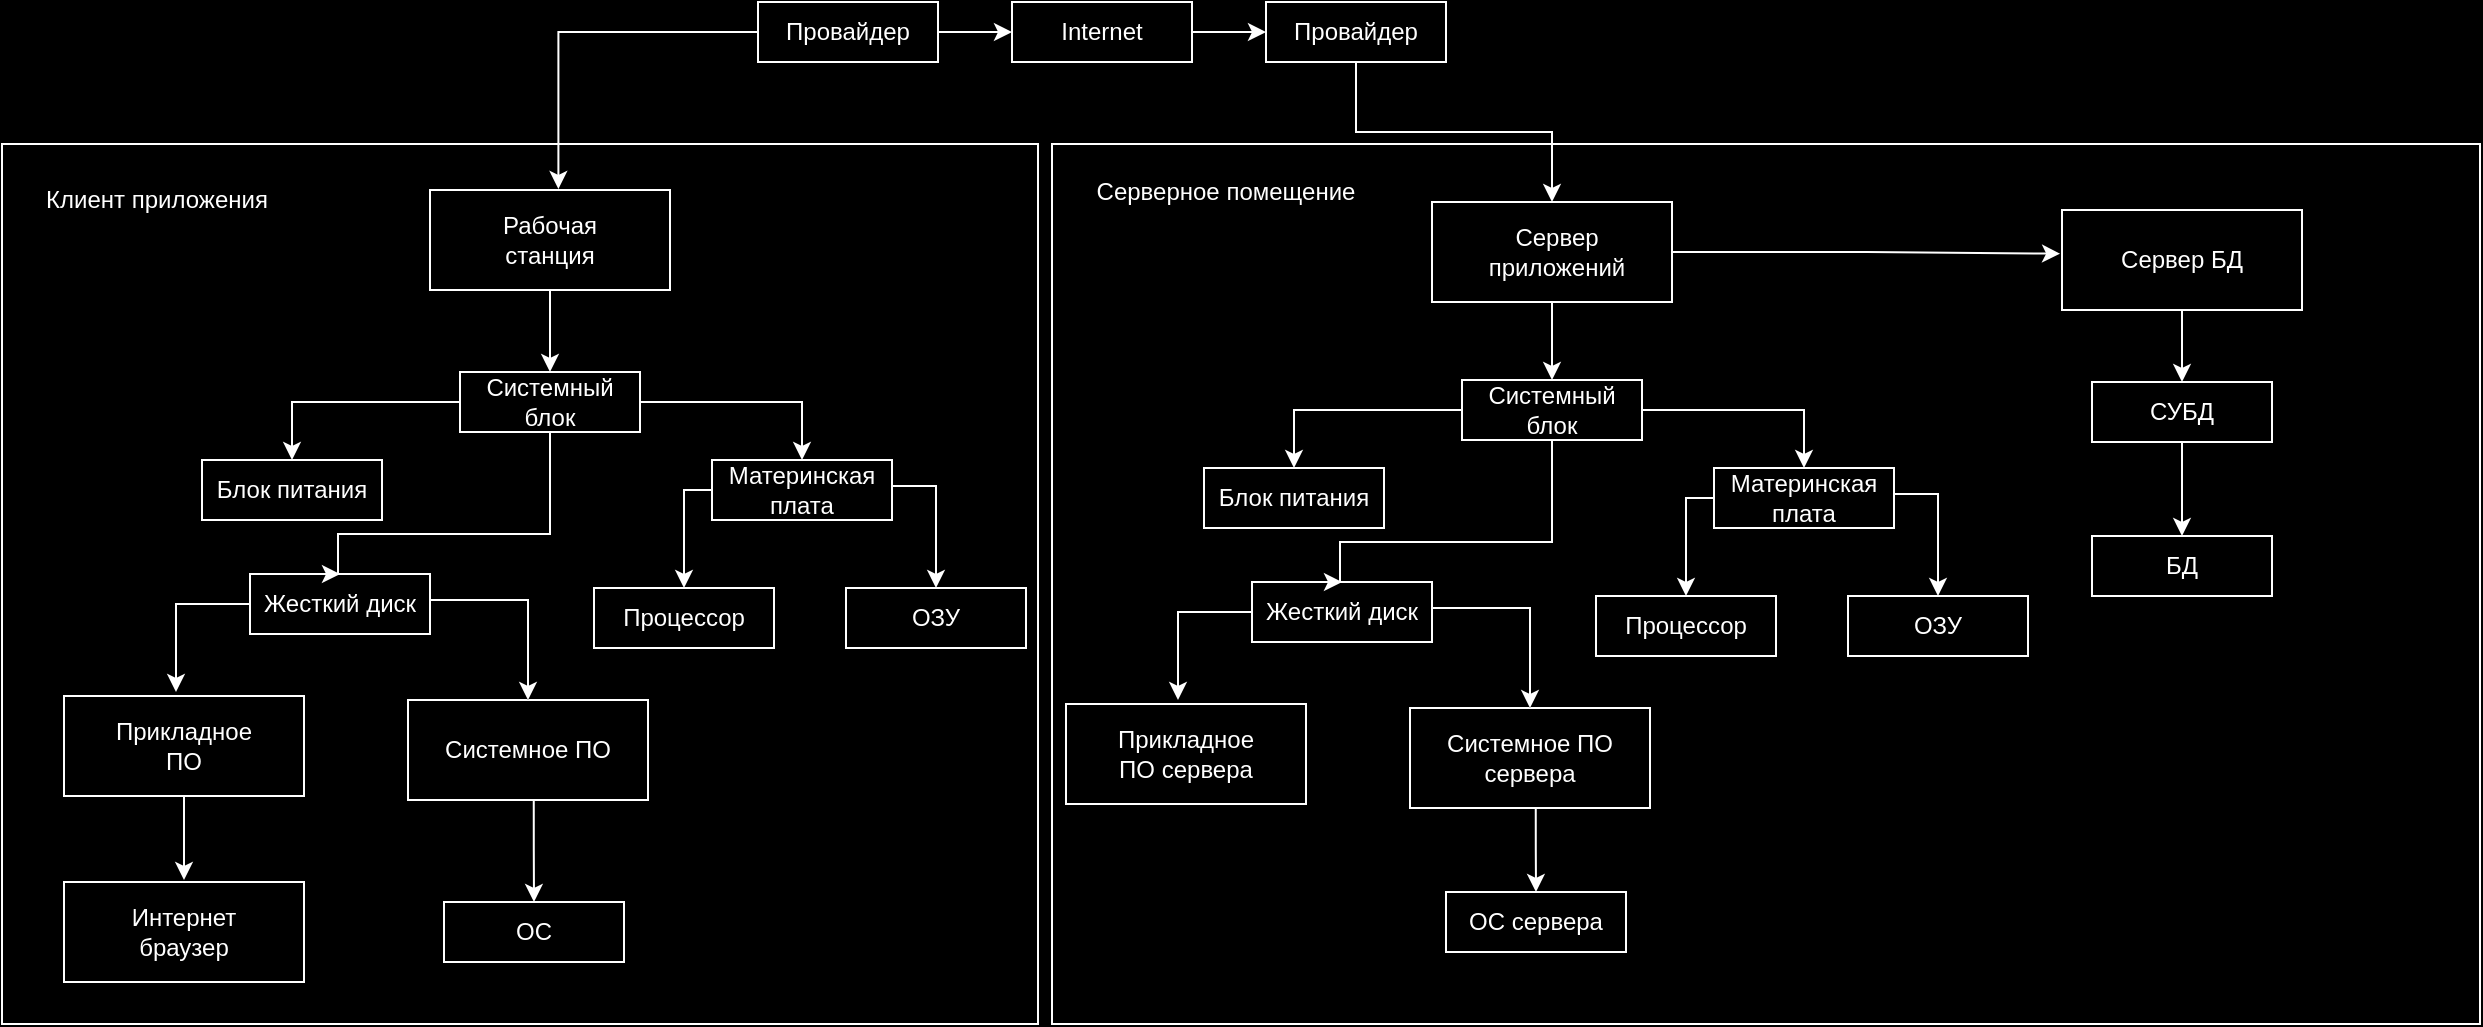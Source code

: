 <mxfile version="24.2.8" type="github">
  <diagram name="Страница — 1" id="hpUHdl1zomnQbweaVrOs">
    <mxGraphModel dx="191" dy="541" grid="0" gridSize="10" guides="1" tooltips="1" connect="1" arrows="1" fold="1" page="1" pageScale="1" pageWidth="827" pageHeight="1169" background="#000000" math="0" shadow="0">
      <root>
        <mxCell id="0" />
        <mxCell id="1" parent="0" />
        <mxCell id="lCU6xBMAZdFNZHu_LwgZ-1" value="" style="rounded=0;whiteSpace=wrap;html=1;strokeColor=#FFFFFF;fillColor=none;" parent="1" vertex="1">
          <mxGeometry x="874" y="630" width="120" height="50" as="geometry" />
        </mxCell>
        <mxCell id="lCU6xBMAZdFNZHu_LwgZ-2" value="&lt;font color=&quot;#ffffff&quot;&gt;Интернет браузер&lt;/font&gt;" style="text;html=1;align=center;verticalAlign=middle;whiteSpace=wrap;rounded=0;" parent="1" vertex="1">
          <mxGeometry x="889" y="640" width="90" height="30" as="geometry" />
        </mxCell>
        <mxCell id="lCU6xBMAZdFNZHu_LwgZ-159" value="" style="edgeStyle=orthogonalEdgeStyle;rounded=0;orthogonalLoop=1;jettySize=auto;html=1;strokeColor=#FFFFFF;" parent="1" source="lCU6xBMAZdFNZHu_LwgZ-3" edge="1">
          <mxGeometry relative="1" as="geometry">
            <mxPoint x="934" y="629" as="targetPoint" />
          </mxGeometry>
        </mxCell>
        <mxCell id="lCU6xBMAZdFNZHu_LwgZ-3" value="" style="rounded=0;whiteSpace=wrap;html=1;strokeColor=#FFFFFF;fillColor=none;" parent="1" vertex="1">
          <mxGeometry x="874" y="537" width="120" height="50" as="geometry" />
        </mxCell>
        <mxCell id="lCU6xBMAZdFNZHu_LwgZ-4" value="&lt;font color=&quot;#ffffff&quot;&gt;Прикладное ПО&lt;/font&gt;" style="text;html=1;align=center;verticalAlign=middle;whiteSpace=wrap;rounded=0;" parent="1" vertex="1">
          <mxGeometry x="889" y="547" width="90" height="30" as="geometry" />
        </mxCell>
        <mxCell id="lCU6xBMAZdFNZHu_LwgZ-170" value="" style="edgeStyle=orthogonalEdgeStyle;rounded=0;orthogonalLoop=1;jettySize=auto;html=1;strokeColor=#FFFFFF;" parent="1" source="lCU6xBMAZdFNZHu_LwgZ-5" target="lCU6xBMAZdFNZHu_LwgZ-147" edge="1">
          <mxGeometry relative="1" as="geometry" />
        </mxCell>
        <mxCell id="lCU6xBMAZdFNZHu_LwgZ-5" value="" style="rounded=0;whiteSpace=wrap;html=1;strokeColor=#FFFFFF;fillColor=none;" parent="1" vertex="1">
          <mxGeometry x="1057" y="284" width="120" height="50" as="geometry" />
        </mxCell>
        <mxCell id="lCU6xBMAZdFNZHu_LwgZ-6" value="&lt;font color=&quot;#ffffff&quot;&gt;Рабочая станция&lt;/font&gt;" style="text;html=1;align=center;verticalAlign=middle;whiteSpace=wrap;rounded=0;" parent="1" vertex="1">
          <mxGeometry x="1072" y="294" width="90" height="30" as="geometry" />
        </mxCell>
        <mxCell id="lCU6xBMAZdFNZHu_LwgZ-163" value="" style="edgeStyle=orthogonalEdgeStyle;rounded=0;orthogonalLoop=1;jettySize=auto;html=1;" parent="1" source="lCU6xBMAZdFNZHu_LwgZ-7" target="lCU6xBMAZdFNZHu_LwgZ-149" edge="1">
          <mxGeometry relative="1" as="geometry" />
        </mxCell>
        <mxCell id="lCU6xBMAZdFNZHu_LwgZ-7" value="" style="rounded=0;whiteSpace=wrap;html=1;strokeColor=#FFFFFF;fillColor=none;" parent="1" vertex="1">
          <mxGeometry x="1046" y="539" width="120" height="50" as="geometry" />
        </mxCell>
        <mxCell id="lCU6xBMAZdFNZHu_LwgZ-164" value="" style="edgeStyle=orthogonalEdgeStyle;rounded=0;orthogonalLoop=1;jettySize=auto;html=1;strokeColor=#FFFFFF;movable=1;resizable=1;rotatable=1;deletable=1;editable=1;locked=0;connectable=1;exitX=0.524;exitY=1.008;exitDx=0;exitDy=0;exitPerimeter=0;" parent="1" source="lCU6xBMAZdFNZHu_LwgZ-7" target="lCU6xBMAZdFNZHu_LwgZ-149" edge="1">
          <mxGeometry relative="1" as="geometry">
            <mxPoint x="1112" y="590" as="sourcePoint" />
            <Array as="points" />
          </mxGeometry>
        </mxCell>
        <mxCell id="lCU6xBMAZdFNZHu_LwgZ-8" value="&lt;font color=&quot;#ffffff&quot;&gt;Системное ПО&lt;/font&gt;" style="text;html=1;align=center;verticalAlign=middle;whiteSpace=wrap;rounded=0;" parent="1" vertex="1">
          <mxGeometry x="1061" y="549" width="90" height="30" as="geometry" />
        </mxCell>
        <mxCell id="lCU6xBMAZdFNZHu_LwgZ-173" value="" style="edgeStyle=orthogonalEdgeStyle;rounded=0;orthogonalLoop=1;jettySize=auto;html=1;entryX=0.535;entryY=-0.01;entryDx=0;entryDy=0;entryPerimeter=0;strokeColor=#FFFFFF;" parent="1" source="lCU6xBMAZdFNZHu_LwgZ-128" target="lCU6xBMAZdFNZHu_LwgZ-5" edge="1">
          <mxGeometry relative="1" as="geometry" />
        </mxCell>
        <mxCell id="lCU6xBMAZdFNZHu_LwgZ-174" value="" style="edgeStyle=orthogonalEdgeStyle;rounded=0;orthogonalLoop=1;jettySize=auto;html=1;strokeColor=#FFFFFF;" parent="1" source="lCU6xBMAZdFNZHu_LwgZ-128" target="lCU6xBMAZdFNZHu_LwgZ-130" edge="1">
          <mxGeometry relative="1" as="geometry" />
        </mxCell>
        <mxCell id="lCU6xBMAZdFNZHu_LwgZ-128" value="&lt;font color=&quot;#ffffff&quot;&gt;Провайдер&lt;/font&gt;" style="text;html=1;align=center;verticalAlign=middle;whiteSpace=wrap;rounded=0;strokeColor=#FFFFFF;" parent="1" vertex="1">
          <mxGeometry x="1221" y="190" width="90" height="30" as="geometry" />
        </mxCell>
        <mxCell id="lCU6xBMAZdFNZHu_LwgZ-202" value="" style="edgeStyle=orthogonalEdgeStyle;rounded=0;orthogonalLoop=1;jettySize=auto;html=1;strokeColor=#FFFFFF;" parent="1" source="lCU6xBMAZdFNZHu_LwgZ-129" target="lCU6xBMAZdFNZHu_LwgZ-131" edge="1">
          <mxGeometry relative="1" as="geometry" />
        </mxCell>
        <mxCell id="lCU6xBMAZdFNZHu_LwgZ-129" value="&lt;font color=&quot;#ffffff&quot;&gt;Провайдер&lt;/font&gt;" style="text;html=1;align=center;verticalAlign=middle;whiteSpace=wrap;rounded=0;strokeColor=#FFFFFF;" parent="1" vertex="1">
          <mxGeometry x="1475" y="190" width="90" height="30" as="geometry" />
        </mxCell>
        <mxCell id="lCU6xBMAZdFNZHu_LwgZ-175" value="" style="edgeStyle=orthogonalEdgeStyle;rounded=0;orthogonalLoop=1;jettySize=auto;html=1;strokeColor=#FFFFFF;" parent="1" source="lCU6xBMAZdFNZHu_LwgZ-130" target="lCU6xBMAZdFNZHu_LwgZ-129" edge="1">
          <mxGeometry relative="1" as="geometry" />
        </mxCell>
        <mxCell id="lCU6xBMAZdFNZHu_LwgZ-130" value="&lt;font color=&quot;#ffffff&quot;&gt;Internet&lt;/font&gt;" style="text;html=1;align=center;verticalAlign=middle;whiteSpace=wrap;rounded=0;strokeColor=#FFFFFF;" parent="1" vertex="1">
          <mxGeometry x="1348" y="190" width="90" height="30" as="geometry" />
        </mxCell>
        <mxCell id="lCU6xBMAZdFNZHu_LwgZ-201" value="" style="edgeStyle=orthogonalEdgeStyle;rounded=0;orthogonalLoop=1;jettySize=auto;html=1;strokeColor=#FFFFFF;" parent="1" source="lCU6xBMAZdFNZHu_LwgZ-131" target="lCU6xBMAZdFNZHu_LwgZ-188" edge="1">
          <mxGeometry relative="1" as="geometry" />
        </mxCell>
        <mxCell id="lCU6xBMAZdFNZHu_LwgZ-206" value="" style="edgeStyle=orthogonalEdgeStyle;rounded=0;orthogonalLoop=1;jettySize=auto;html=1;strokeColor=#FFFFFF;entryX=-0.008;entryY=0.437;entryDx=0;entryDy=0;entryPerimeter=0;" parent="1" source="lCU6xBMAZdFNZHu_LwgZ-131" target="lCU6xBMAZdFNZHu_LwgZ-135" edge="1">
          <mxGeometry relative="1" as="geometry">
            <mxPoint x="1778" y="315" as="targetPoint" />
          </mxGeometry>
        </mxCell>
        <mxCell id="lCU6xBMAZdFNZHu_LwgZ-131" value="" style="rounded=0;whiteSpace=wrap;html=1;strokeColor=#FFFFFF;fillColor=none;" parent="1" vertex="1">
          <mxGeometry x="1558" y="290" width="120" height="50" as="geometry" />
        </mxCell>
        <mxCell id="lCU6xBMAZdFNZHu_LwgZ-132" value="&lt;font color=&quot;#ffffff&quot;&gt;Сервер приложений&lt;/font&gt;" style="text;html=1;align=center;verticalAlign=middle;whiteSpace=wrap;rounded=0;" parent="1" vertex="1">
          <mxGeometry x="1573" y="300" width="95" height="30" as="geometry" />
        </mxCell>
        <mxCell id="lCU6xBMAZdFNZHu_LwgZ-203" value="" style="edgeStyle=orthogonalEdgeStyle;rounded=0;orthogonalLoop=1;jettySize=auto;html=1;strokeColor=#FFFFFF;" parent="1" source="lCU6xBMAZdFNZHu_LwgZ-135" target="lCU6xBMAZdFNZHu_LwgZ-145" edge="1">
          <mxGeometry relative="1" as="geometry" />
        </mxCell>
        <mxCell id="lCU6xBMAZdFNZHu_LwgZ-135" value="" style="rounded=0;whiteSpace=wrap;html=1;strokeColor=#FFFFFF;fillColor=none;" parent="1" vertex="1">
          <mxGeometry x="1873" y="294" width="120" height="50" as="geometry" />
        </mxCell>
        <mxCell id="lCU6xBMAZdFNZHu_LwgZ-136" value="&lt;font color=&quot;#ffffff&quot;&gt;Сервер БД&lt;/font&gt;" style="text;html=1;align=center;verticalAlign=middle;whiteSpace=wrap;rounded=0;" parent="1" vertex="1">
          <mxGeometry x="1888" y="304" width="90" height="30" as="geometry" />
        </mxCell>
        <mxCell id="lCU6xBMAZdFNZHu_LwgZ-144" value="&lt;font color=&quot;#ffffff&quot;&gt;БД&lt;/font&gt;" style="text;html=1;align=center;verticalAlign=middle;whiteSpace=wrap;rounded=0;strokeColor=#FFFFFF;" parent="1" vertex="1">
          <mxGeometry x="1888" y="457" width="90" height="30" as="geometry" />
        </mxCell>
        <mxCell id="lCU6xBMAZdFNZHu_LwgZ-204" value="" style="edgeStyle=orthogonalEdgeStyle;rounded=0;orthogonalLoop=1;jettySize=auto;html=1;strokeColor=#FFFFFF;" parent="1" source="lCU6xBMAZdFNZHu_LwgZ-145" target="lCU6xBMAZdFNZHu_LwgZ-144" edge="1">
          <mxGeometry relative="1" as="geometry" />
        </mxCell>
        <mxCell id="lCU6xBMAZdFNZHu_LwgZ-145" value="&lt;font color=&quot;#ffffff&quot;&gt;СУБД&lt;/font&gt;" style="text;html=1;align=center;verticalAlign=middle;whiteSpace=wrap;rounded=0;strokeColor=#FFFFFF;" parent="1" vertex="1">
          <mxGeometry x="1888" y="380" width="90" height="30" as="geometry" />
        </mxCell>
        <mxCell id="lCU6xBMAZdFNZHu_LwgZ-168" value="" style="edgeStyle=orthogonalEdgeStyle;rounded=0;orthogonalLoop=1;jettySize=auto;html=1;strokeColor=#FFFFFF;" parent="1" source="lCU6xBMAZdFNZHu_LwgZ-147" target="lCU6xBMAZdFNZHu_LwgZ-148" edge="1">
          <mxGeometry relative="1" as="geometry" />
        </mxCell>
        <mxCell id="lCU6xBMAZdFNZHu_LwgZ-169" value="" style="edgeStyle=orthogonalEdgeStyle;rounded=0;orthogonalLoop=1;jettySize=auto;html=1;strokeColor=#FFFFFF;" parent="1" source="lCU6xBMAZdFNZHu_LwgZ-147" target="lCU6xBMAZdFNZHu_LwgZ-151" edge="1">
          <mxGeometry relative="1" as="geometry" />
        </mxCell>
        <mxCell id="lCU6xBMAZdFNZHu_LwgZ-171" value="" style="edgeStyle=orthogonalEdgeStyle;rounded=0;orthogonalLoop=1;jettySize=auto;html=1;entryX=0.5;entryY=0;entryDx=0;entryDy=0;strokeColor=#FFFFFF;" parent="1" source="lCU6xBMAZdFNZHu_LwgZ-147" target="lCU6xBMAZdFNZHu_LwgZ-150" edge="1">
          <mxGeometry relative="1" as="geometry">
            <Array as="points">
              <mxPoint x="1117" y="456" />
              <mxPoint x="1011" y="456" />
              <mxPoint x="1011" y="476" />
            </Array>
          </mxGeometry>
        </mxCell>
        <mxCell id="lCU6xBMAZdFNZHu_LwgZ-147" value="&lt;font color=&quot;#ffffff&quot;&gt;Системный блок&lt;/font&gt;" style="text;html=1;align=center;verticalAlign=middle;whiteSpace=wrap;rounded=0;strokeColor=#FFFFFF;" parent="1" vertex="1">
          <mxGeometry x="1072" y="375" width="90" height="30" as="geometry" />
        </mxCell>
        <mxCell id="lCU6xBMAZdFNZHu_LwgZ-152" style="edgeStyle=orthogonalEdgeStyle;rounded=0;orthogonalLoop=1;jettySize=auto;html=1;exitX=0.5;exitY=1;exitDx=0;exitDy=0;" parent="1" source="lCU6xBMAZdFNZHu_LwgZ-148" edge="1">
          <mxGeometry relative="1" as="geometry">
            <mxPoint x="994.0" y="444.6" as="targetPoint" />
          </mxGeometry>
        </mxCell>
        <mxCell id="lCU6xBMAZdFNZHu_LwgZ-148" value="&lt;font color=&quot;#ffffff&quot;&gt;Блок питания&lt;/font&gt;" style="text;html=1;align=center;verticalAlign=middle;whiteSpace=wrap;rounded=0;strokeColor=#FFFFFF;" parent="1" vertex="1">
          <mxGeometry x="943" y="419" width="90" height="30" as="geometry" />
        </mxCell>
        <mxCell id="lCU6xBMAZdFNZHu_LwgZ-149" value="&lt;font color=&quot;#ffffff&quot;&gt;ОС&lt;/font&gt;" style="text;html=1;align=center;verticalAlign=middle;whiteSpace=wrap;rounded=0;strokeColor=#FFFFFF;" parent="1" vertex="1">
          <mxGeometry x="1064" y="640" width="90" height="30" as="geometry" />
        </mxCell>
        <mxCell id="lCU6xBMAZdFNZHu_LwgZ-156" value="" style="edgeStyle=orthogonalEdgeStyle;rounded=0;orthogonalLoop=1;jettySize=auto;html=1;" parent="1" source="lCU6xBMAZdFNZHu_LwgZ-150" target="lCU6xBMAZdFNZHu_LwgZ-7" edge="1">
          <mxGeometry relative="1" as="geometry">
            <Array as="points">
              <mxPoint x="1104" y="491" />
              <mxPoint x="1104" y="519" />
              <mxPoint x="1106" y="519" />
            </Array>
          </mxGeometry>
        </mxCell>
        <mxCell id="lCU6xBMAZdFNZHu_LwgZ-157" value="&lt;div&gt;&lt;br&gt;&lt;/div&gt;&lt;div&gt;&lt;br&gt;&lt;/div&gt;&lt;div&gt;&lt;br&gt;&lt;/div&gt;&lt;div&gt;&lt;br&gt;&lt;/div&gt;" style="edgeStyle=orthogonalEdgeStyle;rounded=0;orthogonalLoop=1;jettySize=auto;html=1;startArrow=none;startFill=0;strokeColor=#FFFFFF;" parent="1" source="lCU6xBMAZdFNZHu_LwgZ-150" edge="1">
          <mxGeometry relative="1" as="geometry">
            <mxPoint x="930" y="535" as="targetPoint" />
            <Array as="points">
              <mxPoint x="930" y="491" />
              <mxPoint x="930" y="533" />
            </Array>
          </mxGeometry>
        </mxCell>
        <mxCell id="lCU6xBMAZdFNZHu_LwgZ-160" value="" style="edgeStyle=orthogonalEdgeStyle;rounded=0;orthogonalLoop=1;jettySize=auto;html=1;entryX=0.5;entryY=0;entryDx=0;entryDy=0;strokeColor=#FFFFFF;" parent="1" source="lCU6xBMAZdFNZHu_LwgZ-150" target="lCU6xBMAZdFNZHu_LwgZ-7" edge="1">
          <mxGeometry relative="1" as="geometry">
            <Array as="points">
              <mxPoint x="1106" y="489" />
            </Array>
          </mxGeometry>
        </mxCell>
        <mxCell id="lCU6xBMAZdFNZHu_LwgZ-150" value="&lt;font color=&quot;#ffffff&quot;&gt;Жесткий диск&lt;/font&gt;" style="text;html=1;align=center;verticalAlign=middle;whiteSpace=wrap;rounded=0;strokeColor=#FFFFFF;" parent="1" vertex="1">
          <mxGeometry x="967" y="476" width="90" height="30" as="geometry" />
        </mxCell>
        <mxCell id="lCU6xBMAZdFNZHu_LwgZ-165" value="" style="edgeStyle=orthogonalEdgeStyle;rounded=0;orthogonalLoop=1;jettySize=auto;html=1;entryX=0.5;entryY=0;entryDx=0;entryDy=0;strokeColor=#FFFFFF;" parent="1" source="lCU6xBMAZdFNZHu_LwgZ-151" target="lCU6xBMAZdFNZHu_LwgZ-155" edge="1">
          <mxGeometry relative="1" as="geometry">
            <Array as="points">
              <mxPoint x="1184" y="434" />
            </Array>
          </mxGeometry>
        </mxCell>
        <mxCell id="lCU6xBMAZdFNZHu_LwgZ-167" value="" style="edgeStyle=orthogonalEdgeStyle;rounded=0;orthogonalLoop=1;jettySize=auto;html=1;entryX=0.5;entryY=0;entryDx=0;entryDy=0;strokeColor=#FFFFFF;" parent="1" source="lCU6xBMAZdFNZHu_LwgZ-151" target="lCU6xBMAZdFNZHu_LwgZ-154" edge="1">
          <mxGeometry relative="1" as="geometry">
            <mxPoint x="1373" y="434" as="targetPoint" />
            <Array as="points">
              <mxPoint x="1310" y="432" />
            </Array>
          </mxGeometry>
        </mxCell>
        <mxCell id="lCU6xBMAZdFNZHu_LwgZ-151" value="&lt;font color=&quot;#ffffff&quot;&gt;Материнская плата&lt;/font&gt;" style="text;html=1;align=center;verticalAlign=middle;whiteSpace=wrap;rounded=0;strokeColor=#FFFFFF;" parent="1" vertex="1">
          <mxGeometry x="1198" y="419" width="90" height="30" as="geometry" />
        </mxCell>
        <mxCell id="lCU6xBMAZdFNZHu_LwgZ-153" style="edgeStyle=orthogonalEdgeStyle;rounded=0;orthogonalLoop=1;jettySize=auto;html=1;exitX=0.5;exitY=1;exitDx=0;exitDy=0;" parent="1" source="lCU6xBMAZdFNZHu_LwgZ-145" target="lCU6xBMAZdFNZHu_LwgZ-145" edge="1">
          <mxGeometry relative="1" as="geometry" />
        </mxCell>
        <mxCell id="lCU6xBMAZdFNZHu_LwgZ-154" value="&lt;font color=&quot;#ffffff&quot;&gt;ОЗУ&lt;/font&gt;" style="text;html=1;align=center;verticalAlign=middle;whiteSpace=wrap;rounded=0;strokeColor=#FFFFFF;" parent="1" vertex="1">
          <mxGeometry x="1265" y="483" width="90" height="30" as="geometry" />
        </mxCell>
        <mxCell id="lCU6xBMAZdFNZHu_LwgZ-155" value="&lt;font color=&quot;#ffffff&quot;&gt;Процессор&lt;/font&gt;" style="text;html=1;align=center;verticalAlign=middle;whiteSpace=wrap;rounded=0;strokeColor=#FFFFFF;" parent="1" vertex="1">
          <mxGeometry x="1139" y="483" width="90" height="30" as="geometry" />
        </mxCell>
        <mxCell id="lCU6xBMAZdFNZHu_LwgZ-179" value="" style="rounded=0;whiteSpace=wrap;html=1;strokeColor=#FFFFFF;fillColor=none;" parent="1" vertex="1">
          <mxGeometry x="1375" y="541" width="120" height="50" as="geometry" />
        </mxCell>
        <mxCell id="lCU6xBMAZdFNZHu_LwgZ-180" value="&lt;font color=&quot;#ffffff&quot;&gt;Прикладное ПО сервера&lt;/font&gt;" style="text;html=1;align=center;verticalAlign=middle;whiteSpace=wrap;rounded=0;" parent="1" vertex="1">
          <mxGeometry x="1390" y="551" width="90" height="30" as="geometry" />
        </mxCell>
        <mxCell id="lCU6xBMAZdFNZHu_LwgZ-181" value="" style="edgeStyle=orthogonalEdgeStyle;rounded=0;orthogonalLoop=1;jettySize=auto;html=1;" parent="1" source="lCU6xBMAZdFNZHu_LwgZ-182" target="lCU6xBMAZdFNZHu_LwgZ-191" edge="1">
          <mxGeometry relative="1" as="geometry" />
        </mxCell>
        <mxCell id="lCU6xBMAZdFNZHu_LwgZ-182" value="" style="rounded=0;whiteSpace=wrap;html=1;strokeColor=#FFFFFF;fillColor=none;" parent="1" vertex="1">
          <mxGeometry x="1547" y="543" width="120" height="50" as="geometry" />
        </mxCell>
        <mxCell id="lCU6xBMAZdFNZHu_LwgZ-183" value="" style="edgeStyle=orthogonalEdgeStyle;rounded=0;orthogonalLoop=1;jettySize=auto;html=1;strokeColor=#FFFFFF;movable=1;resizable=1;rotatable=1;deletable=1;editable=1;locked=0;connectable=1;exitX=0.524;exitY=1.008;exitDx=0;exitDy=0;exitPerimeter=0;" parent="1" source="lCU6xBMAZdFNZHu_LwgZ-182" target="lCU6xBMAZdFNZHu_LwgZ-191" edge="1">
          <mxGeometry relative="1" as="geometry">
            <mxPoint x="1613" y="594" as="sourcePoint" />
            <Array as="points" />
          </mxGeometry>
        </mxCell>
        <mxCell id="lCU6xBMAZdFNZHu_LwgZ-184" value="&lt;font color=&quot;#ffffff&quot;&gt;Системное ПО сервера&lt;/font&gt;" style="text;html=1;align=center;verticalAlign=middle;whiteSpace=wrap;rounded=0;" parent="1" vertex="1">
          <mxGeometry x="1562" y="553" width="90" height="30" as="geometry" />
        </mxCell>
        <mxCell id="lCU6xBMAZdFNZHu_LwgZ-185" value="" style="edgeStyle=orthogonalEdgeStyle;rounded=0;orthogonalLoop=1;jettySize=auto;html=1;strokeColor=#FFFFFF;" parent="1" source="lCU6xBMAZdFNZHu_LwgZ-188" target="lCU6xBMAZdFNZHu_LwgZ-190" edge="1">
          <mxGeometry relative="1" as="geometry" />
        </mxCell>
        <mxCell id="lCU6xBMAZdFNZHu_LwgZ-186" value="" style="edgeStyle=orthogonalEdgeStyle;rounded=0;orthogonalLoop=1;jettySize=auto;html=1;strokeColor=#FFFFFF;" parent="1" source="lCU6xBMAZdFNZHu_LwgZ-188" target="lCU6xBMAZdFNZHu_LwgZ-198" edge="1">
          <mxGeometry relative="1" as="geometry" />
        </mxCell>
        <mxCell id="lCU6xBMAZdFNZHu_LwgZ-187" value="" style="edgeStyle=orthogonalEdgeStyle;rounded=0;orthogonalLoop=1;jettySize=auto;html=1;entryX=0.5;entryY=0;entryDx=0;entryDy=0;strokeColor=#FFFFFF;" parent="1" source="lCU6xBMAZdFNZHu_LwgZ-188" target="lCU6xBMAZdFNZHu_LwgZ-195" edge="1">
          <mxGeometry relative="1" as="geometry">
            <Array as="points">
              <mxPoint x="1618" y="460" />
              <mxPoint x="1512" y="460" />
              <mxPoint x="1512" y="480" />
            </Array>
          </mxGeometry>
        </mxCell>
        <mxCell id="lCU6xBMAZdFNZHu_LwgZ-188" value="&lt;font color=&quot;#ffffff&quot;&gt;Системный блок&lt;/font&gt;" style="text;html=1;align=center;verticalAlign=middle;whiteSpace=wrap;rounded=0;strokeColor=#FFFFFF;" parent="1" vertex="1">
          <mxGeometry x="1573" y="379" width="90" height="30" as="geometry" />
        </mxCell>
        <mxCell id="lCU6xBMAZdFNZHu_LwgZ-189" style="edgeStyle=orthogonalEdgeStyle;rounded=0;orthogonalLoop=1;jettySize=auto;html=1;exitX=0.5;exitY=1;exitDx=0;exitDy=0;" parent="1" source="lCU6xBMAZdFNZHu_LwgZ-190" edge="1">
          <mxGeometry relative="1" as="geometry">
            <mxPoint x="1495.0" y="448.6" as="targetPoint" />
          </mxGeometry>
        </mxCell>
        <mxCell id="lCU6xBMAZdFNZHu_LwgZ-190" value="&lt;font color=&quot;#ffffff&quot;&gt;Блок питания&lt;/font&gt;" style="text;html=1;align=center;verticalAlign=middle;whiteSpace=wrap;rounded=0;strokeColor=#FFFFFF;" parent="1" vertex="1">
          <mxGeometry x="1444" y="423" width="90" height="30" as="geometry" />
        </mxCell>
        <mxCell id="lCU6xBMAZdFNZHu_LwgZ-191" value="&lt;font color=&quot;#ffffff&quot;&gt;ОС сервера&lt;/font&gt;" style="text;html=1;align=center;verticalAlign=middle;whiteSpace=wrap;rounded=0;strokeColor=#FFFFFF;" parent="1" vertex="1">
          <mxGeometry x="1565" y="635" width="90" height="30" as="geometry" />
        </mxCell>
        <mxCell id="lCU6xBMAZdFNZHu_LwgZ-192" value="" style="edgeStyle=orthogonalEdgeStyle;rounded=0;orthogonalLoop=1;jettySize=auto;html=1;" parent="1" source="lCU6xBMAZdFNZHu_LwgZ-195" target="lCU6xBMAZdFNZHu_LwgZ-182" edge="1">
          <mxGeometry relative="1" as="geometry">
            <Array as="points">
              <mxPoint x="1605" y="495" />
              <mxPoint x="1605" y="523" />
              <mxPoint x="1607" y="523" />
            </Array>
          </mxGeometry>
        </mxCell>
        <mxCell id="lCU6xBMAZdFNZHu_LwgZ-193" value="&lt;div&gt;&lt;br&gt;&lt;/div&gt;&lt;div&gt;&lt;br&gt;&lt;/div&gt;&lt;div&gt;&lt;br&gt;&lt;/div&gt;&lt;div&gt;&lt;br&gt;&lt;/div&gt;" style="edgeStyle=orthogonalEdgeStyle;rounded=0;orthogonalLoop=1;jettySize=auto;html=1;startArrow=none;startFill=0;strokeColor=#FFFFFF;" parent="1" source="lCU6xBMAZdFNZHu_LwgZ-195" edge="1">
          <mxGeometry relative="1" as="geometry">
            <mxPoint x="1431" y="539" as="targetPoint" />
            <Array as="points">
              <mxPoint x="1431" y="495" />
              <mxPoint x="1431" y="537" />
            </Array>
          </mxGeometry>
        </mxCell>
        <mxCell id="lCU6xBMAZdFNZHu_LwgZ-194" value="" style="edgeStyle=orthogonalEdgeStyle;rounded=0;orthogonalLoop=1;jettySize=auto;html=1;entryX=0.5;entryY=0;entryDx=0;entryDy=0;strokeColor=#FFFFFF;" parent="1" source="lCU6xBMAZdFNZHu_LwgZ-195" target="lCU6xBMAZdFNZHu_LwgZ-182" edge="1">
          <mxGeometry relative="1" as="geometry">
            <Array as="points">
              <mxPoint x="1607" y="493" />
            </Array>
          </mxGeometry>
        </mxCell>
        <mxCell id="lCU6xBMAZdFNZHu_LwgZ-195" value="&lt;font color=&quot;#ffffff&quot;&gt;Жесткий диск&lt;/font&gt;" style="text;html=1;align=center;verticalAlign=middle;whiteSpace=wrap;rounded=0;strokeColor=#FFFFFF;" parent="1" vertex="1">
          <mxGeometry x="1468" y="480" width="90" height="30" as="geometry" />
        </mxCell>
        <mxCell id="lCU6xBMAZdFNZHu_LwgZ-196" value="" style="edgeStyle=orthogonalEdgeStyle;rounded=0;orthogonalLoop=1;jettySize=auto;html=1;entryX=0.5;entryY=0;entryDx=0;entryDy=0;strokeColor=#FFFFFF;" parent="1" source="lCU6xBMAZdFNZHu_LwgZ-198" target="lCU6xBMAZdFNZHu_LwgZ-200" edge="1">
          <mxGeometry relative="1" as="geometry">
            <Array as="points">
              <mxPoint x="1685" y="438" />
            </Array>
          </mxGeometry>
        </mxCell>
        <mxCell id="lCU6xBMAZdFNZHu_LwgZ-197" value="" style="edgeStyle=orthogonalEdgeStyle;rounded=0;orthogonalLoop=1;jettySize=auto;html=1;entryX=0.5;entryY=0;entryDx=0;entryDy=0;strokeColor=#FFFFFF;" parent="1" source="lCU6xBMAZdFNZHu_LwgZ-198" target="lCU6xBMAZdFNZHu_LwgZ-199" edge="1">
          <mxGeometry relative="1" as="geometry">
            <mxPoint x="1874" y="438" as="targetPoint" />
            <Array as="points">
              <mxPoint x="1811" y="436" />
            </Array>
          </mxGeometry>
        </mxCell>
        <mxCell id="lCU6xBMAZdFNZHu_LwgZ-198" value="&lt;font color=&quot;#ffffff&quot;&gt;Материнская плата&lt;/font&gt;" style="text;html=1;align=center;verticalAlign=middle;whiteSpace=wrap;rounded=0;strokeColor=#FFFFFF;" parent="1" vertex="1">
          <mxGeometry x="1699" y="423" width="90" height="30" as="geometry" />
        </mxCell>
        <mxCell id="lCU6xBMAZdFNZHu_LwgZ-199" value="&lt;font color=&quot;#ffffff&quot;&gt;ОЗУ&lt;/font&gt;" style="text;html=1;align=center;verticalAlign=middle;whiteSpace=wrap;rounded=0;strokeColor=#FFFFFF;" parent="1" vertex="1">
          <mxGeometry x="1766" y="487" width="90" height="30" as="geometry" />
        </mxCell>
        <mxCell id="lCU6xBMAZdFNZHu_LwgZ-200" value="&lt;font color=&quot;#ffffff&quot;&gt;Процессор&lt;/font&gt;" style="text;html=1;align=center;verticalAlign=middle;whiteSpace=wrap;rounded=0;strokeColor=#FFFFFF;" parent="1" vertex="1">
          <mxGeometry x="1640" y="487" width="90" height="30" as="geometry" />
        </mxCell>
        <mxCell id="d1fTdF4ECXcU_P4H8YZv-2" value="" style="rounded=0;whiteSpace=wrap;html=1;strokeColor=#FFFFFF;fillColor=none;" vertex="1" parent="1">
          <mxGeometry x="843" y="261" width="518" height="440" as="geometry" />
        </mxCell>
        <mxCell id="d1fTdF4ECXcU_P4H8YZv-3" value="" style="rounded=0;whiteSpace=wrap;html=1;strokeColor=#FFFFFF;fillColor=none;" vertex="1" parent="1">
          <mxGeometry x="1368" y="261" width="714" height="440" as="geometry" />
        </mxCell>
        <mxCell id="d1fTdF4ECXcU_P4H8YZv-4" value="Text" style="text;html=1;align=center;verticalAlign=middle;whiteSpace=wrap;rounded=0;" vertex="1" parent="1">
          <mxGeometry x="1462" y="460" width="60" height="30" as="geometry" />
        </mxCell>
        <mxCell id="d1fTdF4ECXcU_P4H8YZv-5" value="&lt;font color=&quot;#ffffff&quot;&gt;Клиент приложения&lt;/font&gt;" style="text;html=1;align=center;verticalAlign=middle;whiteSpace=wrap;rounded=0;" vertex="1" parent="1">
          <mxGeometry x="858" y="274" width="125" height="30" as="geometry" />
        </mxCell>
        <mxCell id="d1fTdF4ECXcU_P4H8YZv-6" value="&lt;font color=&quot;#ffffff&quot;&gt;Серверное помещение&lt;/font&gt;" style="text;html=1;align=center;verticalAlign=middle;whiteSpace=wrap;rounded=0;" vertex="1" parent="1">
          <mxGeometry x="1378" y="270" width="154" height="30" as="geometry" />
        </mxCell>
      </root>
    </mxGraphModel>
  </diagram>
</mxfile>
